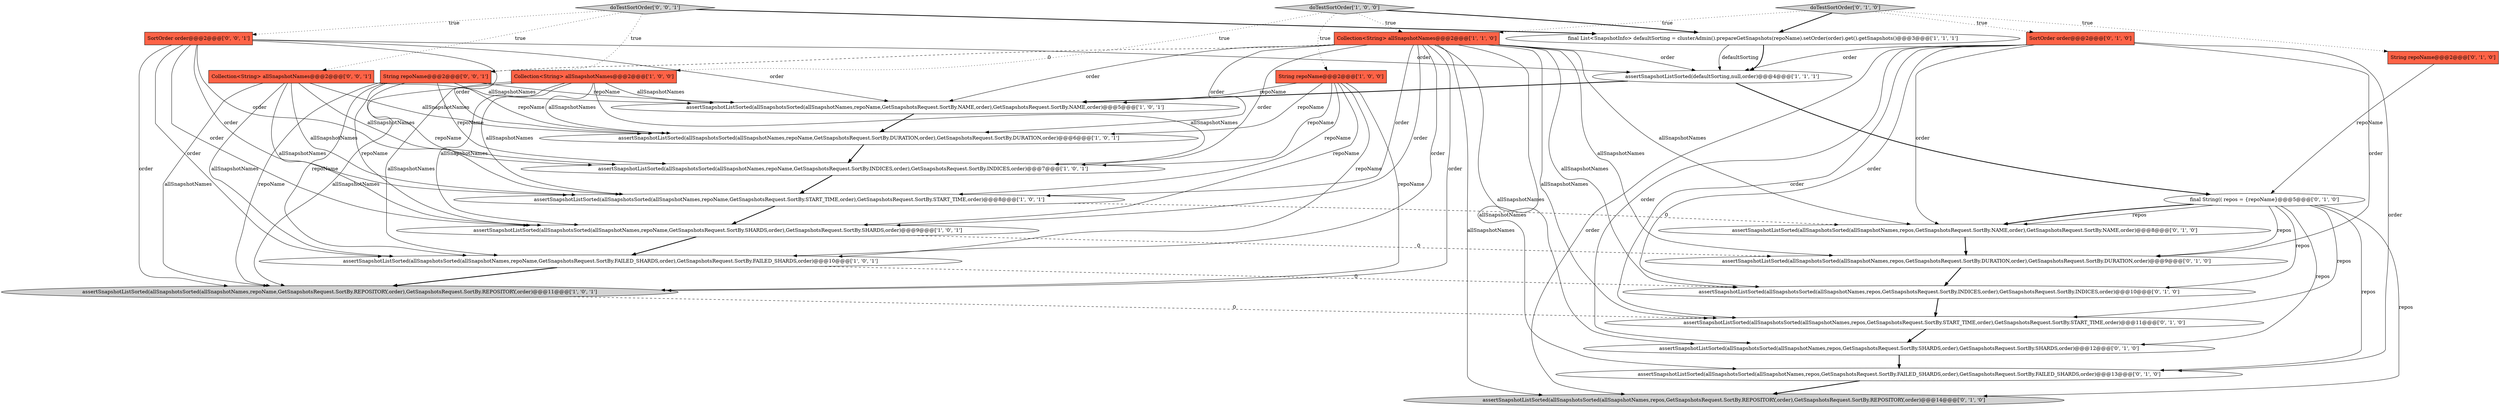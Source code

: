 digraph {
11 [style = filled, label = "assertSnapshotListSorted(allSnapshotsSorted(allSnapshotNames,repoName,GetSnapshotsRequest.SortBy.SHARDS,order),GetSnapshotsRequest.SortBy.SHARDS,order)@@@9@@@['1', '0', '1']", fillcolor = white, shape = ellipse image = "AAA0AAABBB1BBB"];
14 [style = filled, label = "assertSnapshotListSorted(allSnapshotsSorted(allSnapshotNames,repos,GetSnapshotsRequest.SortBy.DURATION,order),GetSnapshotsRequest.SortBy.DURATION,order)@@@9@@@['0', '1', '0']", fillcolor = white, shape = ellipse image = "AAA1AAABBB2BBB"];
20 [style = filled, label = "assertSnapshotListSorted(allSnapshotsSorted(allSnapshotNames,repos,GetSnapshotsRequest.SortBy.START_TIME,order),GetSnapshotsRequest.SortBy.START_TIME,order)@@@11@@@['0', '1', '0']", fillcolor = white, shape = ellipse image = "AAA1AAABBB2BBB"];
26 [style = filled, label = "String repoName@@@2@@@['0', '0', '1']", fillcolor = tomato, shape = box image = "AAA0AAABBB3BBB"];
18 [style = filled, label = "assertSnapshotListSorted(allSnapshotsSorted(allSnapshotNames,repos,GetSnapshotsRequest.SortBy.SHARDS,order),GetSnapshotsRequest.SortBy.SHARDS,order)@@@12@@@['0', '1', '0']", fillcolor = white, shape = ellipse image = "AAA1AAABBB2BBB"];
0 [style = filled, label = "doTestSortOrder['1', '0', '0']", fillcolor = lightgray, shape = diamond image = "AAA0AAABBB1BBB"];
7 [style = filled, label = "Collection<String> allSnapshotNames@@@2@@@['1', '1', '0']", fillcolor = tomato, shape = box image = "AAA0AAABBB1BBB"];
16 [style = filled, label = "assertSnapshotListSorted(allSnapshotsSorted(allSnapshotNames,repos,GetSnapshotsRequest.SortBy.INDICES,order),GetSnapshotsRequest.SortBy.INDICES,order)@@@10@@@['0', '1', '0']", fillcolor = white, shape = ellipse image = "AAA1AAABBB2BBB"];
19 [style = filled, label = "assertSnapshotListSorted(allSnapshotsSorted(allSnapshotNames,repos,GetSnapshotsRequest.SortBy.REPOSITORY,order),GetSnapshotsRequest.SortBy.REPOSITORY,order)@@@14@@@['0', '1', '0']", fillcolor = lightgray, shape = ellipse image = "AAA1AAABBB2BBB"];
21 [style = filled, label = "final String(( repos = {repoName}@@@5@@@['0', '1', '0']", fillcolor = white, shape = ellipse image = "AAA0AAABBB2BBB"];
6 [style = filled, label = "String repoName@@@2@@@['1', '0', '0']", fillcolor = tomato, shape = box image = "AAA0AAABBB1BBB"];
4 [style = filled, label = "Collection<String> allSnapshotNames@@@2@@@['1', '0', '0']", fillcolor = tomato, shape = box image = "AAA0AAABBB1BBB"];
13 [style = filled, label = "assertSnapshotListSorted(allSnapshotsSorted(allSnapshotNames,repos,GetSnapshotsRequest.SortBy.FAILED_SHARDS,order),GetSnapshotsRequest.SortBy.FAILED_SHARDS,order)@@@13@@@['0', '1', '0']", fillcolor = white, shape = ellipse image = "AAA1AAABBB2BBB"];
25 [style = filled, label = "SortOrder order@@@2@@@['0', '0', '1']", fillcolor = tomato, shape = box image = "AAA0AAABBB3BBB"];
10 [style = filled, label = "assertSnapshotListSorted(allSnapshotsSorted(allSnapshotNames,repoName,GetSnapshotsRequest.SortBy.REPOSITORY,order),GetSnapshotsRequest.SortBy.REPOSITORY,order)@@@11@@@['1', '0', '1']", fillcolor = lightgray, shape = ellipse image = "AAA0AAABBB1BBB"];
22 [style = filled, label = "doTestSortOrder['0', '1', '0']", fillcolor = lightgray, shape = diamond image = "AAA0AAABBB2BBB"];
8 [style = filled, label = "assertSnapshotListSorted(allSnapshotsSorted(allSnapshotNames,repoName,GetSnapshotsRequest.SortBy.START_TIME,order),GetSnapshotsRequest.SortBy.START_TIME,order)@@@8@@@['1', '0', '1']", fillcolor = white, shape = ellipse image = "AAA0AAABBB1BBB"];
9 [style = filled, label = "assertSnapshotListSorted(allSnapshotsSorted(allSnapshotNames,repoName,GetSnapshotsRequest.SortBy.FAILED_SHARDS,order),GetSnapshotsRequest.SortBy.FAILED_SHARDS,order)@@@10@@@['1', '0', '1']", fillcolor = white, shape = ellipse image = "AAA0AAABBB1BBB"];
12 [style = filled, label = "assertSnapshotListSorted(allSnapshotsSorted(allSnapshotNames,repoName,GetSnapshotsRequest.SortBy.INDICES,order),GetSnapshotsRequest.SortBy.INDICES,order)@@@7@@@['1', '0', '1']", fillcolor = white, shape = ellipse image = "AAA0AAABBB1BBB"];
27 [style = filled, label = "doTestSortOrder['0', '0', '1']", fillcolor = lightgray, shape = diamond image = "AAA0AAABBB3BBB"];
2 [style = filled, label = "final List<SnapshotInfo> defaultSorting = clusterAdmin().prepareGetSnapshots(repoName).setOrder(order).get().getSnapshots()@@@3@@@['1', '1', '1']", fillcolor = white, shape = ellipse image = "AAA0AAABBB1BBB"];
17 [style = filled, label = "String repoName@@@2@@@['0', '1', '0']", fillcolor = tomato, shape = box image = "AAA0AAABBB2BBB"];
3 [style = filled, label = "assertSnapshotListSorted(allSnapshotsSorted(allSnapshotNames,repoName,GetSnapshotsRequest.SortBy.NAME,order),GetSnapshotsRequest.SortBy.NAME,order)@@@5@@@['1', '0', '1']", fillcolor = white, shape = ellipse image = "AAA0AAABBB1BBB"];
1 [style = filled, label = "assertSnapshotListSorted(allSnapshotsSorted(allSnapshotNames,repoName,GetSnapshotsRequest.SortBy.DURATION,order),GetSnapshotsRequest.SortBy.DURATION,order)@@@6@@@['1', '0', '1']", fillcolor = white, shape = ellipse image = "AAA0AAABBB1BBB"];
5 [style = filled, label = "assertSnapshotListSorted(defaultSorting,null,order)@@@4@@@['1', '1', '1']", fillcolor = white, shape = ellipse image = "AAA0AAABBB1BBB"];
23 [style = filled, label = "assertSnapshotListSorted(allSnapshotsSorted(allSnapshotNames,repos,GetSnapshotsRequest.SortBy.NAME,order),GetSnapshotsRequest.SortBy.NAME,order)@@@8@@@['0', '1', '0']", fillcolor = white, shape = ellipse image = "AAA1AAABBB2BBB"];
24 [style = filled, label = "Collection<String> allSnapshotNames@@@2@@@['0', '0', '1']", fillcolor = tomato, shape = box image = "AAA0AAABBB3BBB"];
15 [style = filled, label = "SortOrder order@@@2@@@['0', '1', '0']", fillcolor = tomato, shape = box image = "AAA0AAABBB2BBB"];
2->5 [style = solid, label="defaultSorting"];
6->9 [style = solid, label="repoName"];
21->14 [style = solid, label="repos"];
26->1 [style = solid, label="repoName"];
25->3 [style = solid, label="order"];
0->6 [style = dotted, label="true"];
25->5 [style = solid, label="order"];
15->20 [style = solid, label="order"];
15->23 [style = solid, label="order"];
7->8 [style = solid, label="order"];
6->1 [style = solid, label="repoName"];
21->18 [style = solid, label="repos"];
18->13 [style = bold, label=""];
24->1 [style = solid, label="allSnapshotNames"];
3->1 [style = bold, label=""];
8->23 [style = dashed, label="0"];
7->3 [style = solid, label="order"];
25->10 [style = solid, label="order"];
25->9 [style = solid, label="order"];
15->13 [style = solid, label="order"];
7->26 [style = dashed, label="0"];
10->20 [style = dashed, label="0"];
22->15 [style = dotted, label="true"];
24->11 [style = solid, label="allSnapshotNames"];
4->10 [style = solid, label="allSnapshotNames"];
7->14 [style = solid, label="allSnapshotNames"];
7->9 [style = solid, label="order"];
21->23 [style = solid, label="repos"];
15->19 [style = solid, label="order"];
1->12 [style = bold, label=""];
20->18 [style = bold, label=""];
0->7 [style = dotted, label="true"];
15->14 [style = solid, label="order"];
6->8 [style = solid, label="repoName"];
7->5 [style = solid, label="order"];
7->20 [style = solid, label="allSnapshotNames"];
9->16 [style = dashed, label="0"];
7->19 [style = solid, label="allSnapshotNames"];
7->10 [style = solid, label="order"];
4->12 [style = solid, label="allSnapshotNames"];
24->10 [style = solid, label="allSnapshotNames"];
26->12 [style = solid, label="repoName"];
7->16 [style = solid, label="allSnapshotNames"];
17->21 [style = solid, label="repoName"];
25->11 [style = solid, label="order"];
26->11 [style = solid, label="repoName"];
26->3 [style = solid, label="repoName"];
27->25 [style = dotted, label="true"];
4->9 [style = solid, label="allSnapshotNames"];
22->17 [style = dotted, label="true"];
9->10 [style = bold, label=""];
6->3 [style = solid, label="repoName"];
26->10 [style = solid, label="repoName"];
22->2 [style = bold, label=""];
14->16 [style = bold, label=""];
13->19 [style = bold, label=""];
7->23 [style = solid, label="allSnapshotNames"];
15->18 [style = solid, label="order"];
6->12 [style = solid, label="repoName"];
27->26 [style = dotted, label="true"];
6->10 [style = solid, label="repoName"];
21->19 [style = solid, label="repos"];
26->9 [style = solid, label="repoName"];
5->21 [style = bold, label=""];
23->14 [style = bold, label=""];
7->12 [style = solid, label="order"];
21->13 [style = solid, label="repos"];
24->9 [style = solid, label="allSnapshotNames"];
5->3 [style = bold, label=""];
25->1 [style = solid, label="order"];
4->1 [style = solid, label="allSnapshotNames"];
12->8 [style = bold, label=""];
4->8 [style = solid, label="allSnapshotNames"];
11->14 [style = dashed, label="0"];
21->16 [style = solid, label="repos"];
6->11 [style = solid, label="repoName"];
24->3 [style = solid, label="allSnapshotNames"];
2->5 [style = bold, label=""];
21->20 [style = solid, label="repos"];
7->18 [style = solid, label="allSnapshotNames"];
11->9 [style = bold, label=""];
4->11 [style = solid, label="allSnapshotNames"];
26->8 [style = solid, label="repoName"];
7->11 [style = solid, label="order"];
22->7 [style = dotted, label="true"];
7->13 [style = solid, label="allSnapshotNames"];
8->11 [style = bold, label=""];
4->3 [style = solid, label="allSnapshotNames"];
7->1 [style = solid, label="order"];
16->20 [style = bold, label=""];
25->12 [style = solid, label="order"];
25->8 [style = solid, label="order"];
15->16 [style = solid, label="order"];
0->4 [style = dotted, label="true"];
0->2 [style = bold, label=""];
21->23 [style = bold, label=""];
24->8 [style = solid, label="allSnapshotNames"];
24->12 [style = solid, label="allSnapshotNames"];
27->2 [style = bold, label=""];
27->24 [style = dotted, label="true"];
15->5 [style = solid, label="order"];
}
